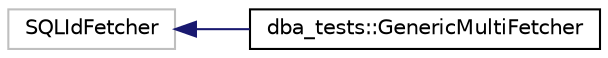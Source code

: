 digraph "Graphical Class Hierarchy"
{
  edge [fontname="Helvetica",fontsize="10",labelfontname="Helvetica",labelfontsize="10"];
  node [fontname="Helvetica",fontsize="10",shape=record];
  rankdir="LR";
  Node1 [label="SQLIdFetcher",height=0.2,width=0.4,color="grey75", fillcolor="white", style="filled"];
  Node1 -> Node2 [dir="back",color="midnightblue",fontsize="10",style="solid",fontname="Helvetica"];
  Node2 [label="dba_tests::GenericMultiFetcher",height=0.2,width=0.4,color="black", fillcolor="white", style="filled",URL="$classdba__tests_1_1_generic_multi_fetcher.html"];
}

